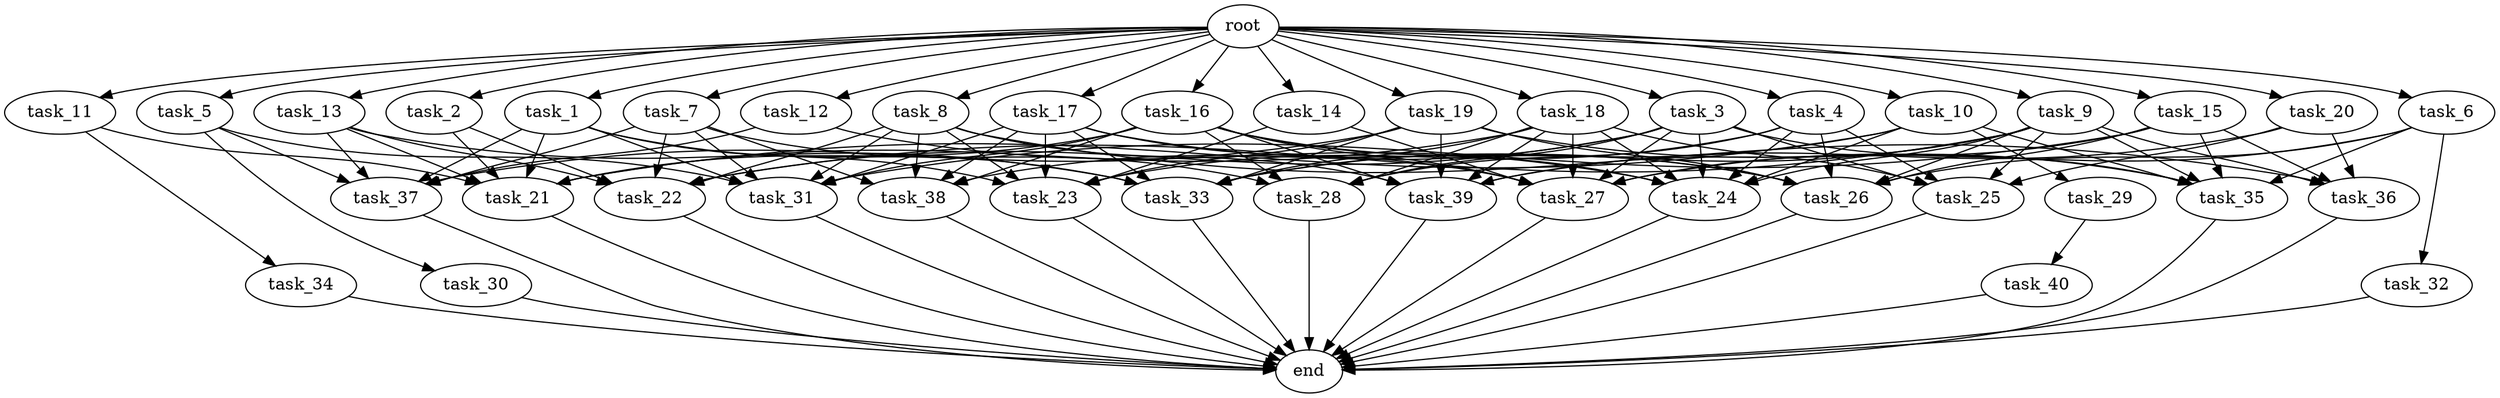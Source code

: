 digraph G {
  root [size="0.000000e+00"];
  task_1 [size="2.984712e+10"];
  task_2 [size="8.041768e+10"];
  task_3 [size="6.094510e+10"];
  task_4 [size="4.282540e+10"];
  task_5 [size="5.076030e+08"];
  task_6 [size="2.637825e+10"];
  task_7 [size="5.120476e+10"];
  task_8 [size="4.294558e+10"];
  task_9 [size="2.676959e+10"];
  task_10 [size="7.454486e+10"];
  task_11 [size="7.297095e+10"];
  task_12 [size="5.833849e+10"];
  task_13 [size="3.566736e+10"];
  task_14 [size="4.373217e+10"];
  task_15 [size="4.538717e+10"];
  task_16 [size="6.700540e+10"];
  task_17 [size="6.251399e+10"];
  task_18 [size="8.669829e+10"];
  task_19 [size="2.425787e+10"];
  task_20 [size="6.619048e+10"];
  task_21 [size="5.501915e+10"];
  task_22 [size="6.251240e+10"];
  task_23 [size="1.774292e+10"];
  task_24 [size="4.719505e+10"];
  task_25 [size="2.321301e+10"];
  task_26 [size="4.048254e+10"];
  task_27 [size="7.744196e+10"];
  task_28 [size="3.346749e+10"];
  task_29 [size="1.776459e+10"];
  task_30 [size="3.837100e+10"];
  task_31 [size="9.598201e+10"];
  task_32 [size="3.709892e+10"];
  task_33 [size="3.325824e+10"];
  task_34 [size="8.470779e+10"];
  task_35 [size="2.675843e+10"];
  task_36 [size="7.640542e+10"];
  task_37 [size="3.901477e+10"];
  task_38 [size="1.577903e+10"];
  task_39 [size="7.875555e+10"];
  task_40 [size="8.723502e+10"];
  end [size="0.000000e+00"];

  root -> task_1 [size="1.000000e-12"];
  root -> task_2 [size="1.000000e-12"];
  root -> task_3 [size="1.000000e-12"];
  root -> task_4 [size="1.000000e-12"];
  root -> task_5 [size="1.000000e-12"];
  root -> task_6 [size="1.000000e-12"];
  root -> task_7 [size="1.000000e-12"];
  root -> task_8 [size="1.000000e-12"];
  root -> task_9 [size="1.000000e-12"];
  root -> task_10 [size="1.000000e-12"];
  root -> task_11 [size="1.000000e-12"];
  root -> task_12 [size="1.000000e-12"];
  root -> task_13 [size="1.000000e-12"];
  root -> task_14 [size="1.000000e-12"];
  root -> task_15 [size="1.000000e-12"];
  root -> task_16 [size="1.000000e-12"];
  root -> task_17 [size="1.000000e-12"];
  root -> task_18 [size="1.000000e-12"];
  root -> task_19 [size="1.000000e-12"];
  root -> task_20 [size="1.000000e-12"];
  task_1 -> task_21 [size="7.859878e+07"];
  task_1 -> task_23 [size="2.957153e+07"];
  task_1 -> task_31 [size="1.371172e+08"];
  task_1 -> task_33 [size="4.751177e+07"];
  task_1 -> task_37 [size="6.502462e+07"];
  task_2 -> task_21 [size="7.859878e+07"];
  task_2 -> task_22 [size="1.041873e+08"];
  task_3 -> task_22 [size="1.041873e+08"];
  task_3 -> task_24 [size="6.742150e+07"];
  task_3 -> task_25 [size="4.642603e+07"];
  task_3 -> task_27 [size="1.106314e+08"];
  task_3 -> task_28 [size="6.693498e+07"];
  task_3 -> task_35 [size="4.459739e+07"];
  task_3 -> task_38 [size="3.155806e+07"];
  task_4 -> task_23 [size="2.957153e+07"];
  task_4 -> task_24 [size="6.742150e+07"];
  task_4 -> task_25 [size="4.642603e+07"];
  task_4 -> task_26 [size="5.783220e+07"];
  task_4 -> task_28 [size="6.693498e+07"];
  task_5 -> task_30 [size="3.837100e+08"];
  task_5 -> task_31 [size="1.371172e+08"];
  task_5 -> task_37 [size="6.502462e+07"];
  task_6 -> task_26 [size="5.783220e+07"];
  task_6 -> task_27 [size="1.106314e+08"];
  task_6 -> task_32 [size="3.709892e+08"];
  task_6 -> task_35 [size="4.459739e+07"];
  task_7 -> task_22 [size="1.041873e+08"];
  task_7 -> task_28 [size="6.693498e+07"];
  task_7 -> task_31 [size="1.371172e+08"];
  task_7 -> task_37 [size="6.502462e+07"];
  task_7 -> task_38 [size="3.155806e+07"];
  task_8 -> task_22 [size="1.041873e+08"];
  task_8 -> task_23 [size="2.957153e+07"];
  task_8 -> task_31 [size="1.371172e+08"];
  task_8 -> task_36 [size="1.910136e+08"];
  task_8 -> task_38 [size="3.155806e+07"];
  task_8 -> task_39 [size="1.312592e+08"];
  task_9 -> task_22 [size="1.041873e+08"];
  task_9 -> task_24 [size="6.742150e+07"];
  task_9 -> task_25 [size="4.642603e+07"];
  task_9 -> task_26 [size="5.783220e+07"];
  task_9 -> task_33 [size="4.751177e+07"];
  task_9 -> task_35 [size="4.459739e+07"];
  task_9 -> task_36 [size="1.910136e+08"];
  task_9 -> task_39 [size="1.312592e+08"];
  task_10 -> task_21 [size="7.859878e+07"];
  task_10 -> task_24 [size="6.742150e+07"];
  task_10 -> task_29 [size="1.776459e+08"];
  task_10 -> task_33 [size="4.751177e+07"];
  task_10 -> task_35 [size="4.459739e+07"];
  task_11 -> task_21 [size="7.859878e+07"];
  task_11 -> task_34 [size="8.470779e+08"];
  task_12 -> task_24 [size="6.742150e+07"];
  task_12 -> task_37 [size="6.502462e+07"];
  task_13 -> task_21 [size="7.859878e+07"];
  task_13 -> task_22 [size="1.041873e+08"];
  task_13 -> task_33 [size="4.751177e+07"];
  task_13 -> task_37 [size="6.502462e+07"];
  task_14 -> task_23 [size="2.957153e+07"];
  task_14 -> task_27 [size="1.106314e+08"];
  task_15 -> task_26 [size="5.783220e+07"];
  task_15 -> task_27 [size="1.106314e+08"];
  task_15 -> task_31 [size="1.371172e+08"];
  task_15 -> task_35 [size="4.459739e+07"];
  task_15 -> task_36 [size="1.910136e+08"];
  task_16 -> task_21 [size="7.859878e+07"];
  task_16 -> task_24 [size="6.742150e+07"];
  task_16 -> task_26 [size="5.783220e+07"];
  task_16 -> task_27 [size="1.106314e+08"];
  task_16 -> task_28 [size="6.693498e+07"];
  task_16 -> task_31 [size="1.371172e+08"];
  task_16 -> task_38 [size="3.155806e+07"];
  task_16 -> task_39 [size="1.312592e+08"];
  task_17 -> task_23 [size="2.957153e+07"];
  task_17 -> task_26 [size="5.783220e+07"];
  task_17 -> task_27 [size="1.106314e+08"];
  task_17 -> task_31 [size="1.371172e+08"];
  task_17 -> task_33 [size="4.751177e+07"];
  task_17 -> task_38 [size="3.155806e+07"];
  task_18 -> task_21 [size="7.859878e+07"];
  task_18 -> task_24 [size="6.742150e+07"];
  task_18 -> task_25 [size="4.642603e+07"];
  task_18 -> task_27 [size="1.106314e+08"];
  task_18 -> task_28 [size="6.693498e+07"];
  task_18 -> task_33 [size="4.751177e+07"];
  task_18 -> task_39 [size="1.312592e+08"];
  task_19 -> task_23 [size="2.957153e+07"];
  task_19 -> task_26 [size="5.783220e+07"];
  task_19 -> task_33 [size="4.751177e+07"];
  task_19 -> task_35 [size="4.459739e+07"];
  task_19 -> task_37 [size="6.502462e+07"];
  task_19 -> task_39 [size="1.312592e+08"];
  task_20 -> task_25 [size="4.642603e+07"];
  task_20 -> task_36 [size="1.910136e+08"];
  task_20 -> task_39 [size="1.312592e+08"];
  task_21 -> end [size="1.000000e-12"];
  task_22 -> end [size="1.000000e-12"];
  task_23 -> end [size="1.000000e-12"];
  task_24 -> end [size="1.000000e-12"];
  task_25 -> end [size="1.000000e-12"];
  task_26 -> end [size="1.000000e-12"];
  task_27 -> end [size="1.000000e-12"];
  task_28 -> end [size="1.000000e-12"];
  task_29 -> task_40 [size="8.723502e+08"];
  task_30 -> end [size="1.000000e-12"];
  task_31 -> end [size="1.000000e-12"];
  task_32 -> end [size="1.000000e-12"];
  task_33 -> end [size="1.000000e-12"];
  task_34 -> end [size="1.000000e-12"];
  task_35 -> end [size="1.000000e-12"];
  task_36 -> end [size="1.000000e-12"];
  task_37 -> end [size="1.000000e-12"];
  task_38 -> end [size="1.000000e-12"];
  task_39 -> end [size="1.000000e-12"];
  task_40 -> end [size="1.000000e-12"];
}
